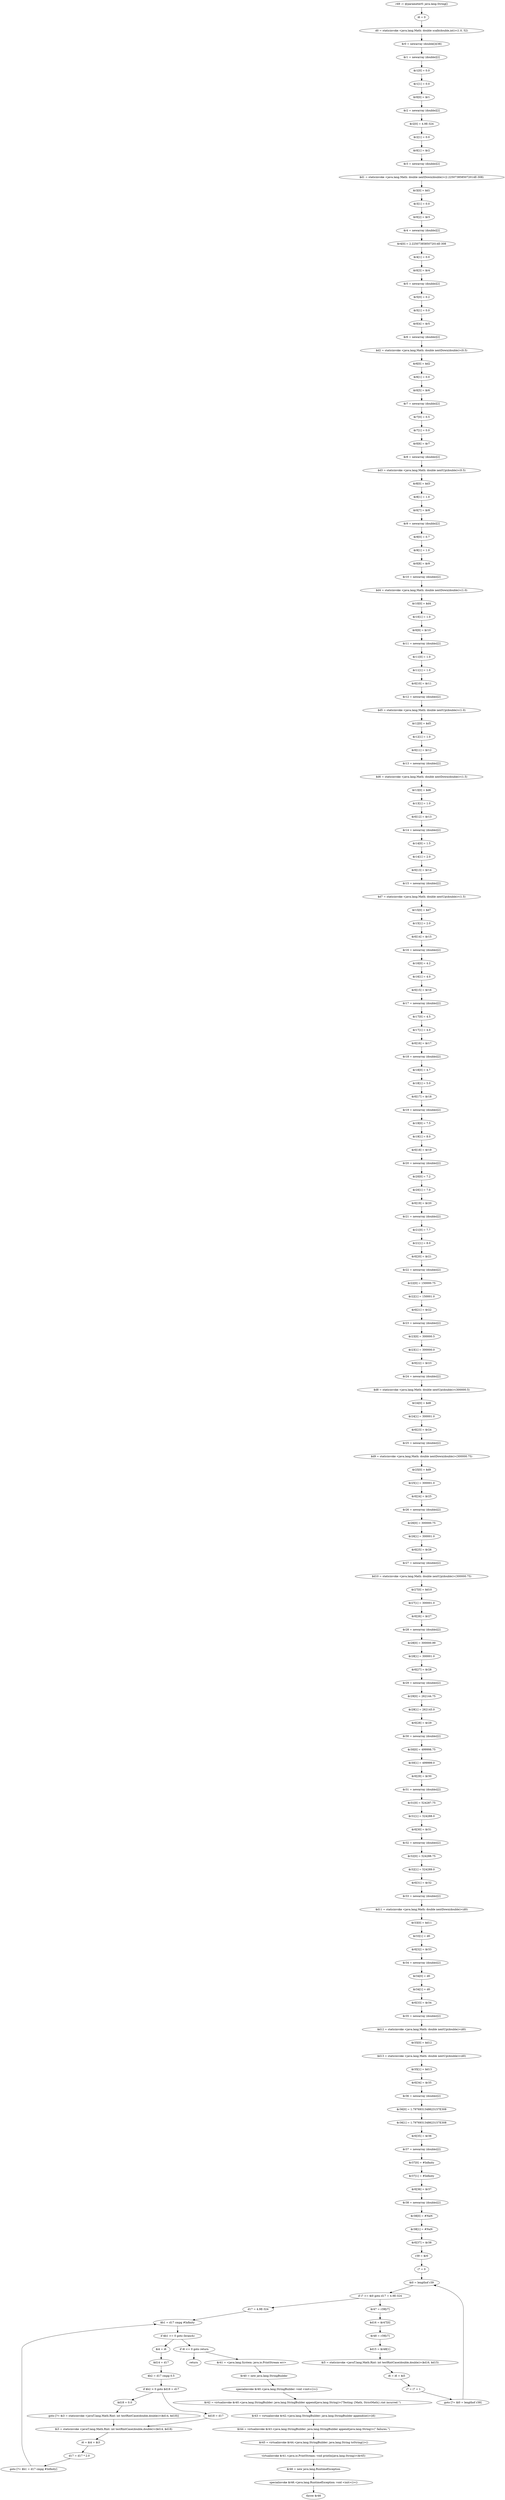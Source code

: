digraph "unitGraph" {
    "r49 := @parameter0: java.lang.String[]"
    "i6 = 0"
    "d0 = staticinvoke <java.lang.Math: double scalb(double,int)>(1.0, 52)"
    "$r0 = newarray (double[])[38]"
    "$r1 = newarray (double)[2]"
    "$r1[0] = 0.0"
    "$r1[1] = 0.0"
    "$r0[0] = $r1"
    "$r2 = newarray (double)[2]"
    "$r2[0] = 4.9E-324"
    "$r2[1] = 0.0"
    "$r0[1] = $r2"
    "$r3 = newarray (double)[2]"
    "$d1 = staticinvoke <java.lang.Math: double nextDown(double)>(2.2250738585072014E-308)"
    "$r3[0] = $d1"
    "$r3[1] = 0.0"
    "$r0[2] = $r3"
    "$r4 = newarray (double)[2]"
    "$r4[0] = 2.2250738585072014E-308"
    "$r4[1] = 0.0"
    "$r0[3] = $r4"
    "$r5 = newarray (double)[2]"
    "$r5[0] = 0.2"
    "$r5[1] = 0.0"
    "$r0[4] = $r5"
    "$r6 = newarray (double)[2]"
    "$d2 = staticinvoke <java.lang.Math: double nextDown(double)>(0.5)"
    "$r6[0] = $d2"
    "$r6[1] = 0.0"
    "$r0[5] = $r6"
    "$r7 = newarray (double)[2]"
    "$r7[0] = 0.5"
    "$r7[1] = 0.0"
    "$r0[6] = $r7"
    "$r8 = newarray (double)[2]"
    "$d3 = staticinvoke <java.lang.Math: double nextUp(double)>(0.5)"
    "$r8[0] = $d3"
    "$r8[1] = 1.0"
    "$r0[7] = $r8"
    "$r9 = newarray (double)[2]"
    "$r9[0] = 0.7"
    "$r9[1] = 1.0"
    "$r0[8] = $r9"
    "$r10 = newarray (double)[2]"
    "$d4 = staticinvoke <java.lang.Math: double nextDown(double)>(1.0)"
    "$r10[0] = $d4"
    "$r10[1] = 1.0"
    "$r0[9] = $r10"
    "$r11 = newarray (double)[2]"
    "$r11[0] = 1.0"
    "$r11[1] = 1.0"
    "$r0[10] = $r11"
    "$r12 = newarray (double)[2]"
    "$d5 = staticinvoke <java.lang.Math: double nextUp(double)>(1.0)"
    "$r12[0] = $d5"
    "$r12[1] = 1.0"
    "$r0[11] = $r12"
    "$r13 = newarray (double)[2]"
    "$d6 = staticinvoke <java.lang.Math: double nextDown(double)>(1.5)"
    "$r13[0] = $d6"
    "$r13[1] = 1.0"
    "$r0[12] = $r13"
    "$r14 = newarray (double)[2]"
    "$r14[0] = 1.5"
    "$r14[1] = 2.0"
    "$r0[13] = $r14"
    "$r15 = newarray (double)[2]"
    "$d7 = staticinvoke <java.lang.Math: double nextUp(double)>(1.5)"
    "$r15[0] = $d7"
    "$r15[1] = 2.0"
    "$r0[14] = $r15"
    "$r16 = newarray (double)[2]"
    "$r16[0] = 4.2"
    "$r16[1] = 4.0"
    "$r0[15] = $r16"
    "$r17 = newarray (double)[2]"
    "$r17[0] = 4.5"
    "$r17[1] = 4.0"
    "$r0[16] = $r17"
    "$r18 = newarray (double)[2]"
    "$r18[0] = 4.7"
    "$r18[1] = 5.0"
    "$r0[17] = $r18"
    "$r19 = newarray (double)[2]"
    "$r19[0] = 7.5"
    "$r19[1] = 8.0"
    "$r0[18] = $r19"
    "$r20 = newarray (double)[2]"
    "$r20[0] = 7.2"
    "$r20[1] = 7.0"
    "$r0[19] = $r20"
    "$r21 = newarray (double)[2]"
    "$r21[0] = 7.7"
    "$r21[1] = 8.0"
    "$r0[20] = $r21"
    "$r22 = newarray (double)[2]"
    "$r22[0] = 150000.75"
    "$r22[1] = 150001.0"
    "$r0[21] = $r22"
    "$r23 = newarray (double)[2]"
    "$r23[0] = 300000.5"
    "$r23[1] = 300000.0"
    "$r0[22] = $r23"
    "$r24 = newarray (double)[2]"
    "$d8 = staticinvoke <java.lang.Math: double nextUp(double)>(300000.5)"
    "$r24[0] = $d8"
    "$r24[1] = 300001.0"
    "$r0[23] = $r24"
    "$r25 = newarray (double)[2]"
    "$d9 = staticinvoke <java.lang.Math: double nextDown(double)>(300000.75)"
    "$r25[0] = $d9"
    "$r25[1] = 300001.0"
    "$r0[24] = $r25"
    "$r26 = newarray (double)[2]"
    "$r26[0] = 300000.75"
    "$r26[1] = 300001.0"
    "$r0[25] = $r26"
    "$r27 = newarray (double)[2]"
    "$d10 = staticinvoke <java.lang.Math: double nextUp(double)>(300000.75)"
    "$r27[0] = $d10"
    "$r27[1] = 300001.0"
    "$r0[26] = $r27"
    "$r28 = newarray (double)[2]"
    "$r28[0] = 300000.99"
    "$r28[1] = 300001.0"
    "$r0[27] = $r28"
    "$r29 = newarray (double)[2]"
    "$r29[0] = 262144.75"
    "$r29[1] = 262145.0"
    "$r0[28] = $r29"
    "$r30 = newarray (double)[2]"
    "$r30[0] = 499998.75"
    "$r30[1] = 499999.0"
    "$r0[29] = $r30"
    "$r31 = newarray (double)[2]"
    "$r31[0] = 524287.75"
    "$r31[1] = 524288.0"
    "$r0[30] = $r31"
    "$r32 = newarray (double)[2]"
    "$r32[0] = 524288.75"
    "$r32[1] = 524289.0"
    "$r0[31] = $r32"
    "$r33 = newarray (double)[2]"
    "$d11 = staticinvoke <java.lang.Math: double nextDown(double)>(d0)"
    "$r33[0] = $d11"
    "$r33[1] = d0"
    "$r0[32] = $r33"
    "$r34 = newarray (double)[2]"
    "$r34[0] = d0"
    "$r34[1] = d0"
    "$r0[33] = $r34"
    "$r35 = newarray (double)[2]"
    "$d12 = staticinvoke <java.lang.Math: double nextUp(double)>(d0)"
    "$r35[0] = $d12"
    "$d13 = staticinvoke <java.lang.Math: double nextUp(double)>(d0)"
    "$r35[1] = $d13"
    "$r0[34] = $r35"
    "$r36 = newarray (double)[2]"
    "$r36[0] = 1.7976931348623157E308"
    "$r36[1] = 1.7976931348623157E308"
    "$r0[35] = $r36"
    "$r37 = newarray (double)[2]"
    "$r37[0] = #Infinity"
    "$r37[1] = #Infinity"
    "$r0[36] = $r37"
    "$r38 = newarray (double)[2]"
    "$r38[0] = #NaN"
    "$r38[1] = #NaN"
    "$r0[37] = $r38"
    "r39 = $r0"
    "i7 = 0"
    "$i0 = lengthof r39"
    "if i7 >= $i0 goto d17 = 4.9E-324"
    "$r47 = r39[i7]"
    "$d16 = $r47[0]"
    "$r48 = r39[i7]"
    "$d15 = $r48[1]"
    "$i5 = staticinvoke <javaT.lang.Math.Rint: int testRintCase(double,double)>($d16, $d15)"
    "i6 = i6 + $i5"
    "i7 = i7 + 1"
    "goto [?= $i0 = lengthof r39]"
    "d17 = 4.9E-324"
    "$b1 = d17 cmpg #Infinity"
    "if $b1 >= 0 goto (branch)"
    "$i4 = i6"
    "$d14 = d17"
    "$b2 = d17 cmpg 0.5"
    "if $b2 > 0 goto $d18 = d17"
    "$d18 = 0.0"
    "goto [?= $i3 = staticinvoke <javaT.lang.Math.Rint: int testRintCase(double,double)>($d14, $d18)]"
    "$d18 = d17"
    "$i3 = staticinvoke <javaT.lang.Math.Rint: int testRintCase(double,double)>($d14, $d18)"
    "i6 = $i4 + $i3"
    "d17 = d17 * 2.0"
    "goto [?= $b1 = d17 cmpg #Infinity]"
    "if i6 <= 0 goto return"
    "$r41 = <java.lang.System: java.io.PrintStream err>"
    "$r40 = new java.lang.StringBuilder"
    "specialinvoke $r40.<java.lang.StringBuilder: void <init>()>()"
    "$r42 = virtualinvoke $r40.<java.lang.StringBuilder: java.lang.StringBuilder append(java.lang.String)>(\"Testing {Math, StrictMath}.rint incurred \")"
    "$r43 = virtualinvoke $r42.<java.lang.StringBuilder: java.lang.StringBuilder append(int)>(i6)"
    "$r44 = virtualinvoke $r43.<java.lang.StringBuilder: java.lang.StringBuilder append(java.lang.String)>(\" failures.\")"
    "$r45 = virtualinvoke $r44.<java.lang.StringBuilder: java.lang.String toString()>()"
    "virtualinvoke $r41.<java.io.PrintStream: void println(java.lang.String)>($r45)"
    "$r46 = new java.lang.RuntimeException"
    "specialinvoke $r46.<java.lang.RuntimeException: void <init>()>()"
    "throw $r46"
    "return"
    "r49 := @parameter0: java.lang.String[]"->"i6 = 0";
    "i6 = 0"->"d0 = staticinvoke <java.lang.Math: double scalb(double,int)>(1.0, 52)";
    "d0 = staticinvoke <java.lang.Math: double scalb(double,int)>(1.0, 52)"->"$r0 = newarray (double[])[38]";
    "$r0 = newarray (double[])[38]"->"$r1 = newarray (double)[2]";
    "$r1 = newarray (double)[2]"->"$r1[0] = 0.0";
    "$r1[0] = 0.0"->"$r1[1] = 0.0";
    "$r1[1] = 0.0"->"$r0[0] = $r1";
    "$r0[0] = $r1"->"$r2 = newarray (double)[2]";
    "$r2 = newarray (double)[2]"->"$r2[0] = 4.9E-324";
    "$r2[0] = 4.9E-324"->"$r2[1] = 0.0";
    "$r2[1] = 0.0"->"$r0[1] = $r2";
    "$r0[1] = $r2"->"$r3 = newarray (double)[2]";
    "$r3 = newarray (double)[2]"->"$d1 = staticinvoke <java.lang.Math: double nextDown(double)>(2.2250738585072014E-308)";
    "$d1 = staticinvoke <java.lang.Math: double nextDown(double)>(2.2250738585072014E-308)"->"$r3[0] = $d1";
    "$r3[0] = $d1"->"$r3[1] = 0.0";
    "$r3[1] = 0.0"->"$r0[2] = $r3";
    "$r0[2] = $r3"->"$r4 = newarray (double)[2]";
    "$r4 = newarray (double)[2]"->"$r4[0] = 2.2250738585072014E-308";
    "$r4[0] = 2.2250738585072014E-308"->"$r4[1] = 0.0";
    "$r4[1] = 0.0"->"$r0[3] = $r4";
    "$r0[3] = $r4"->"$r5 = newarray (double)[2]";
    "$r5 = newarray (double)[2]"->"$r5[0] = 0.2";
    "$r5[0] = 0.2"->"$r5[1] = 0.0";
    "$r5[1] = 0.0"->"$r0[4] = $r5";
    "$r0[4] = $r5"->"$r6 = newarray (double)[2]";
    "$r6 = newarray (double)[2]"->"$d2 = staticinvoke <java.lang.Math: double nextDown(double)>(0.5)";
    "$d2 = staticinvoke <java.lang.Math: double nextDown(double)>(0.5)"->"$r6[0] = $d2";
    "$r6[0] = $d2"->"$r6[1] = 0.0";
    "$r6[1] = 0.0"->"$r0[5] = $r6";
    "$r0[5] = $r6"->"$r7 = newarray (double)[2]";
    "$r7 = newarray (double)[2]"->"$r7[0] = 0.5";
    "$r7[0] = 0.5"->"$r7[1] = 0.0";
    "$r7[1] = 0.0"->"$r0[6] = $r7";
    "$r0[6] = $r7"->"$r8 = newarray (double)[2]";
    "$r8 = newarray (double)[2]"->"$d3 = staticinvoke <java.lang.Math: double nextUp(double)>(0.5)";
    "$d3 = staticinvoke <java.lang.Math: double nextUp(double)>(0.5)"->"$r8[0] = $d3";
    "$r8[0] = $d3"->"$r8[1] = 1.0";
    "$r8[1] = 1.0"->"$r0[7] = $r8";
    "$r0[7] = $r8"->"$r9 = newarray (double)[2]";
    "$r9 = newarray (double)[2]"->"$r9[0] = 0.7";
    "$r9[0] = 0.7"->"$r9[1] = 1.0";
    "$r9[1] = 1.0"->"$r0[8] = $r9";
    "$r0[8] = $r9"->"$r10 = newarray (double)[2]";
    "$r10 = newarray (double)[2]"->"$d4 = staticinvoke <java.lang.Math: double nextDown(double)>(1.0)";
    "$d4 = staticinvoke <java.lang.Math: double nextDown(double)>(1.0)"->"$r10[0] = $d4";
    "$r10[0] = $d4"->"$r10[1] = 1.0";
    "$r10[1] = 1.0"->"$r0[9] = $r10";
    "$r0[9] = $r10"->"$r11 = newarray (double)[2]";
    "$r11 = newarray (double)[2]"->"$r11[0] = 1.0";
    "$r11[0] = 1.0"->"$r11[1] = 1.0";
    "$r11[1] = 1.0"->"$r0[10] = $r11";
    "$r0[10] = $r11"->"$r12 = newarray (double)[2]";
    "$r12 = newarray (double)[2]"->"$d5 = staticinvoke <java.lang.Math: double nextUp(double)>(1.0)";
    "$d5 = staticinvoke <java.lang.Math: double nextUp(double)>(1.0)"->"$r12[0] = $d5";
    "$r12[0] = $d5"->"$r12[1] = 1.0";
    "$r12[1] = 1.0"->"$r0[11] = $r12";
    "$r0[11] = $r12"->"$r13 = newarray (double)[2]";
    "$r13 = newarray (double)[2]"->"$d6 = staticinvoke <java.lang.Math: double nextDown(double)>(1.5)";
    "$d6 = staticinvoke <java.lang.Math: double nextDown(double)>(1.5)"->"$r13[0] = $d6";
    "$r13[0] = $d6"->"$r13[1] = 1.0";
    "$r13[1] = 1.0"->"$r0[12] = $r13";
    "$r0[12] = $r13"->"$r14 = newarray (double)[2]";
    "$r14 = newarray (double)[2]"->"$r14[0] = 1.5";
    "$r14[0] = 1.5"->"$r14[1] = 2.0";
    "$r14[1] = 2.0"->"$r0[13] = $r14";
    "$r0[13] = $r14"->"$r15 = newarray (double)[2]";
    "$r15 = newarray (double)[2]"->"$d7 = staticinvoke <java.lang.Math: double nextUp(double)>(1.5)";
    "$d7 = staticinvoke <java.lang.Math: double nextUp(double)>(1.5)"->"$r15[0] = $d7";
    "$r15[0] = $d7"->"$r15[1] = 2.0";
    "$r15[1] = 2.0"->"$r0[14] = $r15";
    "$r0[14] = $r15"->"$r16 = newarray (double)[2]";
    "$r16 = newarray (double)[2]"->"$r16[0] = 4.2";
    "$r16[0] = 4.2"->"$r16[1] = 4.0";
    "$r16[1] = 4.0"->"$r0[15] = $r16";
    "$r0[15] = $r16"->"$r17 = newarray (double)[2]";
    "$r17 = newarray (double)[2]"->"$r17[0] = 4.5";
    "$r17[0] = 4.5"->"$r17[1] = 4.0";
    "$r17[1] = 4.0"->"$r0[16] = $r17";
    "$r0[16] = $r17"->"$r18 = newarray (double)[2]";
    "$r18 = newarray (double)[2]"->"$r18[0] = 4.7";
    "$r18[0] = 4.7"->"$r18[1] = 5.0";
    "$r18[1] = 5.0"->"$r0[17] = $r18";
    "$r0[17] = $r18"->"$r19 = newarray (double)[2]";
    "$r19 = newarray (double)[2]"->"$r19[0] = 7.5";
    "$r19[0] = 7.5"->"$r19[1] = 8.0";
    "$r19[1] = 8.0"->"$r0[18] = $r19";
    "$r0[18] = $r19"->"$r20 = newarray (double)[2]";
    "$r20 = newarray (double)[2]"->"$r20[0] = 7.2";
    "$r20[0] = 7.2"->"$r20[1] = 7.0";
    "$r20[1] = 7.0"->"$r0[19] = $r20";
    "$r0[19] = $r20"->"$r21 = newarray (double)[2]";
    "$r21 = newarray (double)[2]"->"$r21[0] = 7.7";
    "$r21[0] = 7.7"->"$r21[1] = 8.0";
    "$r21[1] = 8.0"->"$r0[20] = $r21";
    "$r0[20] = $r21"->"$r22 = newarray (double)[2]";
    "$r22 = newarray (double)[2]"->"$r22[0] = 150000.75";
    "$r22[0] = 150000.75"->"$r22[1] = 150001.0";
    "$r22[1] = 150001.0"->"$r0[21] = $r22";
    "$r0[21] = $r22"->"$r23 = newarray (double)[2]";
    "$r23 = newarray (double)[2]"->"$r23[0] = 300000.5";
    "$r23[0] = 300000.5"->"$r23[1] = 300000.0";
    "$r23[1] = 300000.0"->"$r0[22] = $r23";
    "$r0[22] = $r23"->"$r24 = newarray (double)[2]";
    "$r24 = newarray (double)[2]"->"$d8 = staticinvoke <java.lang.Math: double nextUp(double)>(300000.5)";
    "$d8 = staticinvoke <java.lang.Math: double nextUp(double)>(300000.5)"->"$r24[0] = $d8";
    "$r24[0] = $d8"->"$r24[1] = 300001.0";
    "$r24[1] = 300001.0"->"$r0[23] = $r24";
    "$r0[23] = $r24"->"$r25 = newarray (double)[2]";
    "$r25 = newarray (double)[2]"->"$d9 = staticinvoke <java.lang.Math: double nextDown(double)>(300000.75)";
    "$d9 = staticinvoke <java.lang.Math: double nextDown(double)>(300000.75)"->"$r25[0] = $d9";
    "$r25[0] = $d9"->"$r25[1] = 300001.0";
    "$r25[1] = 300001.0"->"$r0[24] = $r25";
    "$r0[24] = $r25"->"$r26 = newarray (double)[2]";
    "$r26 = newarray (double)[2]"->"$r26[0] = 300000.75";
    "$r26[0] = 300000.75"->"$r26[1] = 300001.0";
    "$r26[1] = 300001.0"->"$r0[25] = $r26";
    "$r0[25] = $r26"->"$r27 = newarray (double)[2]";
    "$r27 = newarray (double)[2]"->"$d10 = staticinvoke <java.lang.Math: double nextUp(double)>(300000.75)";
    "$d10 = staticinvoke <java.lang.Math: double nextUp(double)>(300000.75)"->"$r27[0] = $d10";
    "$r27[0] = $d10"->"$r27[1] = 300001.0";
    "$r27[1] = 300001.0"->"$r0[26] = $r27";
    "$r0[26] = $r27"->"$r28 = newarray (double)[2]";
    "$r28 = newarray (double)[2]"->"$r28[0] = 300000.99";
    "$r28[0] = 300000.99"->"$r28[1] = 300001.0";
    "$r28[1] = 300001.0"->"$r0[27] = $r28";
    "$r0[27] = $r28"->"$r29 = newarray (double)[2]";
    "$r29 = newarray (double)[2]"->"$r29[0] = 262144.75";
    "$r29[0] = 262144.75"->"$r29[1] = 262145.0";
    "$r29[1] = 262145.0"->"$r0[28] = $r29";
    "$r0[28] = $r29"->"$r30 = newarray (double)[2]";
    "$r30 = newarray (double)[2]"->"$r30[0] = 499998.75";
    "$r30[0] = 499998.75"->"$r30[1] = 499999.0";
    "$r30[1] = 499999.0"->"$r0[29] = $r30";
    "$r0[29] = $r30"->"$r31 = newarray (double)[2]";
    "$r31 = newarray (double)[2]"->"$r31[0] = 524287.75";
    "$r31[0] = 524287.75"->"$r31[1] = 524288.0";
    "$r31[1] = 524288.0"->"$r0[30] = $r31";
    "$r0[30] = $r31"->"$r32 = newarray (double)[2]";
    "$r32 = newarray (double)[2]"->"$r32[0] = 524288.75";
    "$r32[0] = 524288.75"->"$r32[1] = 524289.0";
    "$r32[1] = 524289.0"->"$r0[31] = $r32";
    "$r0[31] = $r32"->"$r33 = newarray (double)[2]";
    "$r33 = newarray (double)[2]"->"$d11 = staticinvoke <java.lang.Math: double nextDown(double)>(d0)";
    "$d11 = staticinvoke <java.lang.Math: double nextDown(double)>(d0)"->"$r33[0] = $d11";
    "$r33[0] = $d11"->"$r33[1] = d0";
    "$r33[1] = d0"->"$r0[32] = $r33";
    "$r0[32] = $r33"->"$r34 = newarray (double)[2]";
    "$r34 = newarray (double)[2]"->"$r34[0] = d0";
    "$r34[0] = d0"->"$r34[1] = d0";
    "$r34[1] = d0"->"$r0[33] = $r34";
    "$r0[33] = $r34"->"$r35 = newarray (double)[2]";
    "$r35 = newarray (double)[2]"->"$d12 = staticinvoke <java.lang.Math: double nextUp(double)>(d0)";
    "$d12 = staticinvoke <java.lang.Math: double nextUp(double)>(d0)"->"$r35[0] = $d12";
    "$r35[0] = $d12"->"$d13 = staticinvoke <java.lang.Math: double nextUp(double)>(d0)";
    "$d13 = staticinvoke <java.lang.Math: double nextUp(double)>(d0)"->"$r35[1] = $d13";
    "$r35[1] = $d13"->"$r0[34] = $r35";
    "$r0[34] = $r35"->"$r36 = newarray (double)[2]";
    "$r36 = newarray (double)[2]"->"$r36[0] = 1.7976931348623157E308";
    "$r36[0] = 1.7976931348623157E308"->"$r36[1] = 1.7976931348623157E308";
    "$r36[1] = 1.7976931348623157E308"->"$r0[35] = $r36";
    "$r0[35] = $r36"->"$r37 = newarray (double)[2]";
    "$r37 = newarray (double)[2]"->"$r37[0] = #Infinity";
    "$r37[0] = #Infinity"->"$r37[1] = #Infinity";
    "$r37[1] = #Infinity"->"$r0[36] = $r37";
    "$r0[36] = $r37"->"$r38 = newarray (double)[2]";
    "$r38 = newarray (double)[2]"->"$r38[0] = #NaN";
    "$r38[0] = #NaN"->"$r38[1] = #NaN";
    "$r38[1] = #NaN"->"$r0[37] = $r38";
    "$r0[37] = $r38"->"r39 = $r0";
    "r39 = $r0"->"i7 = 0";
    "i7 = 0"->"$i0 = lengthof r39";
    "$i0 = lengthof r39"->"if i7 >= $i0 goto d17 = 4.9E-324";
    "if i7 >= $i0 goto d17 = 4.9E-324"->"$r47 = r39[i7]";
    "if i7 >= $i0 goto d17 = 4.9E-324"->"d17 = 4.9E-324";
    "$r47 = r39[i7]"->"$d16 = $r47[0]";
    "$d16 = $r47[0]"->"$r48 = r39[i7]";
    "$r48 = r39[i7]"->"$d15 = $r48[1]";
    "$d15 = $r48[1]"->"$i5 = staticinvoke <javaT.lang.Math.Rint: int testRintCase(double,double)>($d16, $d15)";
    "$i5 = staticinvoke <javaT.lang.Math.Rint: int testRintCase(double,double)>($d16, $d15)"->"i6 = i6 + $i5";
    "i6 = i6 + $i5"->"i7 = i7 + 1";
    "i7 = i7 + 1"->"goto [?= $i0 = lengthof r39]";
    "goto [?= $i0 = lengthof r39]"->"$i0 = lengthof r39";
    "d17 = 4.9E-324"->"$b1 = d17 cmpg #Infinity";
    "$b1 = d17 cmpg #Infinity"->"if $b1 >= 0 goto (branch)";
    "if $b1 >= 0 goto (branch)"->"$i4 = i6";
    "if $b1 >= 0 goto (branch)"->"if i6 <= 0 goto return";
    "$i4 = i6"->"$d14 = d17";
    "$d14 = d17"->"$b2 = d17 cmpg 0.5";
    "$b2 = d17 cmpg 0.5"->"if $b2 > 0 goto $d18 = d17";
    "if $b2 > 0 goto $d18 = d17"->"$d18 = 0.0";
    "if $b2 > 0 goto $d18 = d17"->"$d18 = d17";
    "$d18 = 0.0"->"goto [?= $i3 = staticinvoke <javaT.lang.Math.Rint: int testRintCase(double,double)>($d14, $d18)]";
    "goto [?= $i3 = staticinvoke <javaT.lang.Math.Rint: int testRintCase(double,double)>($d14, $d18)]"->"$i3 = staticinvoke <javaT.lang.Math.Rint: int testRintCase(double,double)>($d14, $d18)";
    "$d18 = d17"->"$i3 = staticinvoke <javaT.lang.Math.Rint: int testRintCase(double,double)>($d14, $d18)";
    "$i3 = staticinvoke <javaT.lang.Math.Rint: int testRintCase(double,double)>($d14, $d18)"->"i6 = $i4 + $i3";
    "i6 = $i4 + $i3"->"d17 = d17 * 2.0";
    "d17 = d17 * 2.0"->"goto [?= $b1 = d17 cmpg #Infinity]";
    "goto [?= $b1 = d17 cmpg #Infinity]"->"$b1 = d17 cmpg #Infinity";
    "if i6 <= 0 goto return"->"$r41 = <java.lang.System: java.io.PrintStream err>";
    "if i6 <= 0 goto return"->"return";
    "$r41 = <java.lang.System: java.io.PrintStream err>"->"$r40 = new java.lang.StringBuilder";
    "$r40 = new java.lang.StringBuilder"->"specialinvoke $r40.<java.lang.StringBuilder: void <init>()>()";
    "specialinvoke $r40.<java.lang.StringBuilder: void <init>()>()"->"$r42 = virtualinvoke $r40.<java.lang.StringBuilder: java.lang.StringBuilder append(java.lang.String)>(\"Testing {Math, StrictMath}.rint incurred \")";
    "$r42 = virtualinvoke $r40.<java.lang.StringBuilder: java.lang.StringBuilder append(java.lang.String)>(\"Testing {Math, StrictMath}.rint incurred \")"->"$r43 = virtualinvoke $r42.<java.lang.StringBuilder: java.lang.StringBuilder append(int)>(i6)";
    "$r43 = virtualinvoke $r42.<java.lang.StringBuilder: java.lang.StringBuilder append(int)>(i6)"->"$r44 = virtualinvoke $r43.<java.lang.StringBuilder: java.lang.StringBuilder append(java.lang.String)>(\" failures.\")";
    "$r44 = virtualinvoke $r43.<java.lang.StringBuilder: java.lang.StringBuilder append(java.lang.String)>(\" failures.\")"->"$r45 = virtualinvoke $r44.<java.lang.StringBuilder: java.lang.String toString()>()";
    "$r45 = virtualinvoke $r44.<java.lang.StringBuilder: java.lang.String toString()>()"->"virtualinvoke $r41.<java.io.PrintStream: void println(java.lang.String)>($r45)";
    "virtualinvoke $r41.<java.io.PrintStream: void println(java.lang.String)>($r45)"->"$r46 = new java.lang.RuntimeException";
    "$r46 = new java.lang.RuntimeException"->"specialinvoke $r46.<java.lang.RuntimeException: void <init>()>()";
    "specialinvoke $r46.<java.lang.RuntimeException: void <init>()>()"->"throw $r46";
}
